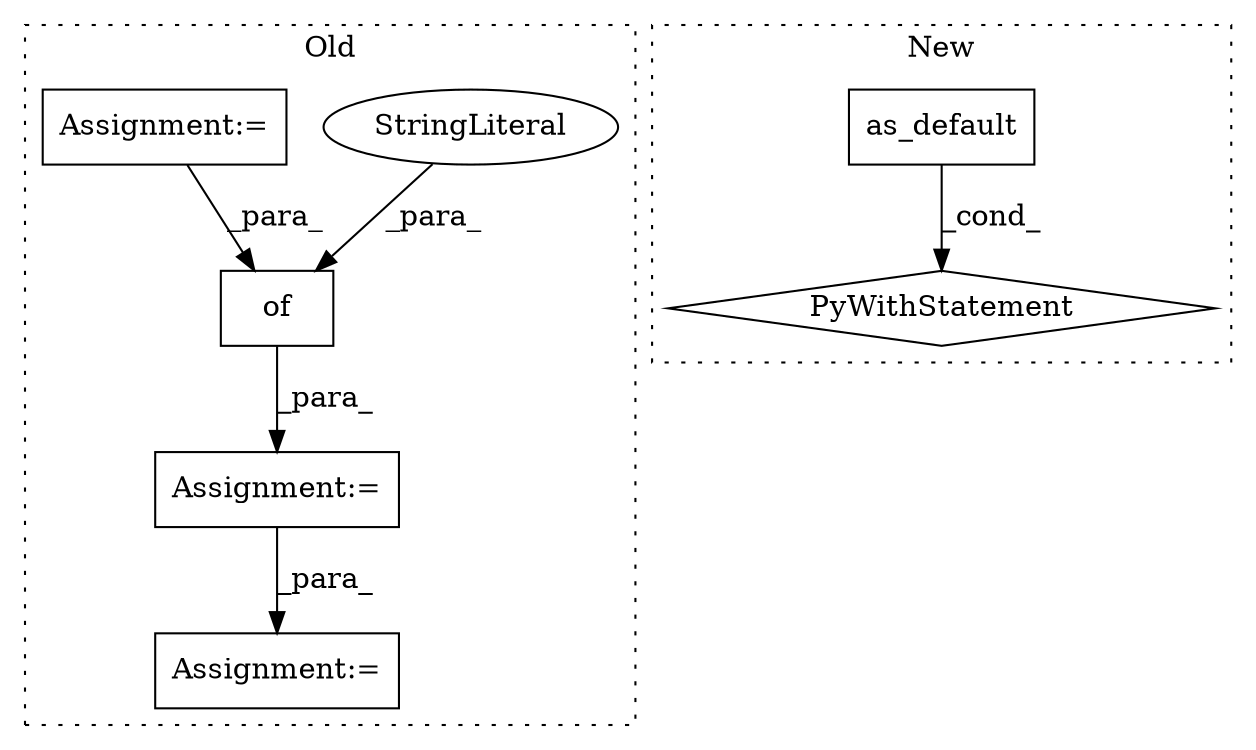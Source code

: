 digraph G {
subgraph cluster0 {
1 [label="of" a="32" s="1802,1928" l="3,1" shape="box"];
3 [label="StringLiteral" a="45" s="1872" l="7" shape="ellipse"];
4 [label="Assignment:=" a="7" s="1736" l="1" shape="box"];
6 [label="Assignment:=" a="7" s="1967,2046" l="53,2" shape="box"];
7 [label="Assignment:=" a="7" s="1797" l="1" shape="box"];
label = "Old";
style="dotted";
}
subgraph cluster1 {
2 [label="as_default" a="32" s="1852" l="12" shape="box"];
5 [label="PyWithStatement" a="104" s="1831,1864" l="10,2" shape="diamond"];
label = "New";
style="dotted";
}
1 -> 7 [label="_para_"];
2 -> 5 [label="_cond_"];
3 -> 1 [label="_para_"];
4 -> 1 [label="_para_"];
7 -> 6 [label="_para_"];
}